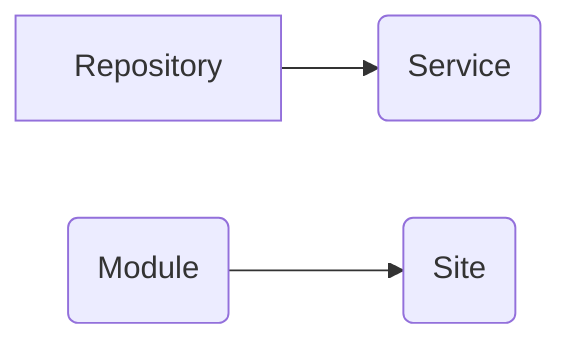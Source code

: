 %% Legend for CoSuite diagrams (classes)
flowchart LR
  A[Repository]:::repo --> B(Service):::service
  C(Module):::module  --> D(Site):::site